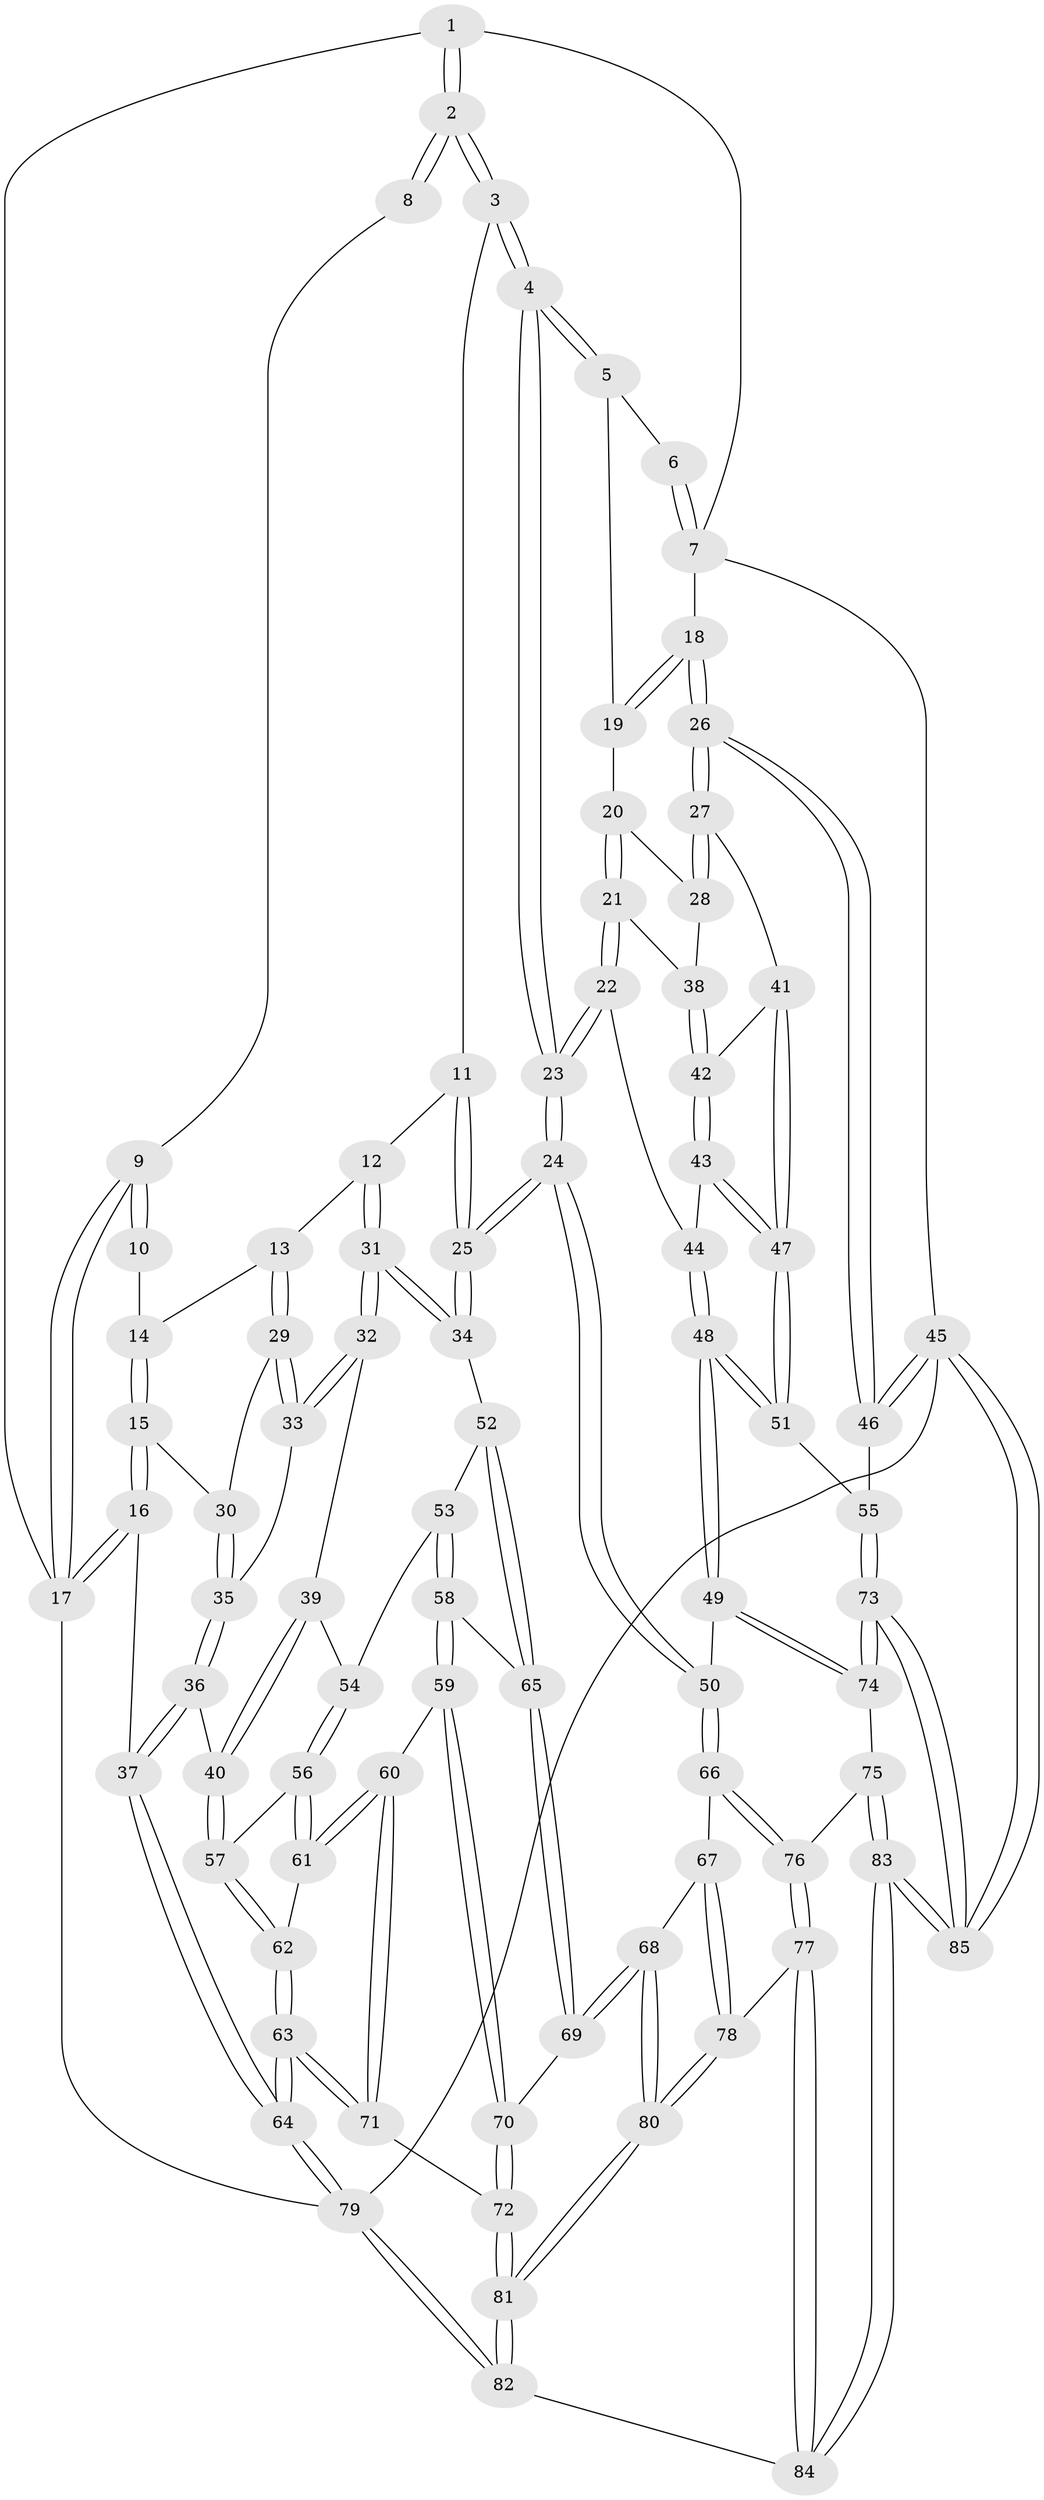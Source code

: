 // Generated by graph-tools (version 1.1) at 2025/03/03/09/25 03:03:24]
// undirected, 85 vertices, 209 edges
graph export_dot {
graph [start="1"]
  node [color=gray90,style=filled];
  1 [pos="+0.9115721222472255+0"];
  2 [pos="+0.5004107812610542+0"];
  3 [pos="+0.5032559534212372+0.016383101970858238"];
  4 [pos="+0.6357487100503746+0.16692537970694662"];
  5 [pos="+0.7343507597528598+0.1799855961966658"];
  6 [pos="+0.8967077171529853+0.07326192745960959"];
  7 [pos="+1+0.21025822105253394"];
  8 [pos="+0.34391383751516696+0"];
  9 [pos="+0+0"];
  10 [pos="+0.10345138181998573+0.11489950754790976"];
  11 [pos="+0.36323193993148717+0.18180360132048862"];
  12 [pos="+0.3338250638435507+0.21343850561352162"];
  13 [pos="+0.32050344915771556+0.21949805434390657"];
  14 [pos="+0.10368636274445242+0.12288343875996437"];
  15 [pos="+0+0.28742891643711976"];
  16 [pos="+0+0.264677343421695"];
  17 [pos="+0+0"];
  18 [pos="+1+0.21445055098791202"];
  19 [pos="+0.8923347351172178+0.25250394361755674"];
  20 [pos="+0.8764914148962468+0.3431748537953704"];
  21 [pos="+0.7414530089984134+0.44923101106261343"];
  22 [pos="+0.6688555453053382+0.44915144741368196"];
  23 [pos="+0.6495118243277636+0.4440112818401067"];
  24 [pos="+0.5668944274319134+0.5344025449445426"];
  25 [pos="+0.5631042197144841+0.5342623548391026"];
  26 [pos="+1+0.4415041405284116"];
  27 [pos="+1+0.47355548190989954"];
  28 [pos="+0.9205564140098283+0.4468041129116378"];
  29 [pos="+0.15475554460456284+0.3493486239194326"];
  30 [pos="+0+0.2946185349259259"];
  31 [pos="+0.4160405266818266+0.5080777835512096"];
  32 [pos="+0.17727557225075133+0.43638312176250477"];
  33 [pos="+0.1676516449886656+0.4080323277605901"];
  34 [pos="+0.43872135933275014+0.5363291613131639"];
  35 [pos="+0.03087925804395755+0.5048432182565767"];
  36 [pos="+0.01364366215915813+0.5996712614089621"];
  37 [pos="+0+0.6497810857117454"];
  38 [pos="+0.8442207778322909+0.48065047348460443"];
  39 [pos="+0.16885862168950772+0.5188200362474027"];
  40 [pos="+0.023563195641877144+0.6004280533149219"];
  41 [pos="+0.9736108123301136+0.5506713372659339"];
  42 [pos="+0.8582974162861309+0.5322937489729103"];
  43 [pos="+0.8552480750605769+0.5733762762331358"];
  44 [pos="+0.746779043239828+0.5420767353920555"];
  45 [pos="+1+1"];
  46 [pos="+1+0.7342532812350995"];
  47 [pos="+0.8715825125139469+0.6886270243216764"];
  48 [pos="+0.8422138508810584+0.7042294641439351"];
  49 [pos="+0.8238499346311385+0.720253750800386"];
  50 [pos="+0.6133193956826584+0.6775787845946568"];
  51 [pos="+0.8711890373057668+0.6900645465631599"];
  52 [pos="+0.4085898946096724+0.5695325982427222"];
  53 [pos="+0.23936721564908423+0.5830533106833136"];
  54 [pos="+0.2032905040887769+0.5728721868338544"];
  55 [pos="+0.9827458383839435+0.7264463650288108"];
  56 [pos="+0.1953752245701314+0.5988213728897331"];
  57 [pos="+0.07744991560660153+0.6518831716634121"];
  58 [pos="+0.2747661675392739+0.6746837179469907"];
  59 [pos="+0.22278038215697937+0.7223449480389885"];
  60 [pos="+0.21125111202144267+0.7196828422823012"];
  61 [pos="+0.17990505107106655+0.6944698134775382"];
  62 [pos="+0.1162544983423278+0.7029929489219621"];
  63 [pos="+0.024944699579151065+0.8675219231118935"];
  64 [pos="+0+1"];
  65 [pos="+0.37676407495527237+0.6645230812651581"];
  66 [pos="+0.5774401100284264+0.7656733967030576"];
  67 [pos="+0.5262131374398433+0.7966456751854362"];
  68 [pos="+0.4177744873864288+0.8414915205728877"];
  69 [pos="+0.3882437449397452+0.8010208739285595"];
  70 [pos="+0.2745629654663794+0.7764410595957012"];
  71 [pos="+0.13309536403313266+0.8654158488592606"];
  72 [pos="+0.18016259182044386+0.8793008649998822"];
  73 [pos="+0.9216289793899279+0.9354915073475777"];
  74 [pos="+0.8133964717273453+0.8223072120780995"];
  75 [pos="+0.7217749329330558+0.8854335595992382"];
  76 [pos="+0.6750056056201341+0.8774651750595303"];
  77 [pos="+0.6062571921746999+0.9626666006346013"];
  78 [pos="+0.5925073083587787+0.9526452497049799"];
  79 [pos="+0+1"];
  80 [pos="+0.4063688516670034+0.8918965842462592"];
  81 [pos="+0.3470672620578434+1"];
  82 [pos="+0.3482327795500855+1"];
  83 [pos="+0.8340340832517134+1"];
  84 [pos="+0.6031711904475451+1"];
  85 [pos="+1+1"];
  1 -- 2;
  1 -- 2;
  1 -- 7;
  1 -- 17;
  2 -- 3;
  2 -- 3;
  2 -- 8;
  2 -- 8;
  3 -- 4;
  3 -- 4;
  3 -- 11;
  4 -- 5;
  4 -- 5;
  4 -- 23;
  4 -- 23;
  5 -- 6;
  5 -- 19;
  6 -- 7;
  6 -- 7;
  7 -- 18;
  7 -- 45;
  8 -- 9;
  9 -- 10;
  9 -- 10;
  9 -- 17;
  9 -- 17;
  10 -- 14;
  11 -- 12;
  11 -- 25;
  11 -- 25;
  12 -- 13;
  12 -- 31;
  12 -- 31;
  13 -- 14;
  13 -- 29;
  13 -- 29;
  14 -- 15;
  14 -- 15;
  15 -- 16;
  15 -- 16;
  15 -- 30;
  16 -- 17;
  16 -- 17;
  16 -- 37;
  17 -- 79;
  18 -- 19;
  18 -- 19;
  18 -- 26;
  18 -- 26;
  19 -- 20;
  20 -- 21;
  20 -- 21;
  20 -- 28;
  21 -- 22;
  21 -- 22;
  21 -- 38;
  22 -- 23;
  22 -- 23;
  22 -- 44;
  23 -- 24;
  23 -- 24;
  24 -- 25;
  24 -- 25;
  24 -- 50;
  24 -- 50;
  25 -- 34;
  25 -- 34;
  26 -- 27;
  26 -- 27;
  26 -- 46;
  26 -- 46;
  27 -- 28;
  27 -- 28;
  27 -- 41;
  28 -- 38;
  29 -- 30;
  29 -- 33;
  29 -- 33;
  30 -- 35;
  30 -- 35;
  31 -- 32;
  31 -- 32;
  31 -- 34;
  31 -- 34;
  32 -- 33;
  32 -- 33;
  32 -- 39;
  33 -- 35;
  34 -- 52;
  35 -- 36;
  35 -- 36;
  36 -- 37;
  36 -- 37;
  36 -- 40;
  37 -- 64;
  37 -- 64;
  38 -- 42;
  38 -- 42;
  39 -- 40;
  39 -- 40;
  39 -- 54;
  40 -- 57;
  40 -- 57;
  41 -- 42;
  41 -- 47;
  41 -- 47;
  42 -- 43;
  42 -- 43;
  43 -- 44;
  43 -- 47;
  43 -- 47;
  44 -- 48;
  44 -- 48;
  45 -- 46;
  45 -- 46;
  45 -- 85;
  45 -- 85;
  45 -- 79;
  46 -- 55;
  47 -- 51;
  47 -- 51;
  48 -- 49;
  48 -- 49;
  48 -- 51;
  48 -- 51;
  49 -- 50;
  49 -- 74;
  49 -- 74;
  50 -- 66;
  50 -- 66;
  51 -- 55;
  52 -- 53;
  52 -- 65;
  52 -- 65;
  53 -- 54;
  53 -- 58;
  53 -- 58;
  54 -- 56;
  54 -- 56;
  55 -- 73;
  55 -- 73;
  56 -- 57;
  56 -- 61;
  56 -- 61;
  57 -- 62;
  57 -- 62;
  58 -- 59;
  58 -- 59;
  58 -- 65;
  59 -- 60;
  59 -- 70;
  59 -- 70;
  60 -- 61;
  60 -- 61;
  60 -- 71;
  60 -- 71;
  61 -- 62;
  62 -- 63;
  62 -- 63;
  63 -- 64;
  63 -- 64;
  63 -- 71;
  63 -- 71;
  64 -- 79;
  64 -- 79;
  65 -- 69;
  65 -- 69;
  66 -- 67;
  66 -- 76;
  66 -- 76;
  67 -- 68;
  67 -- 78;
  67 -- 78;
  68 -- 69;
  68 -- 69;
  68 -- 80;
  68 -- 80;
  69 -- 70;
  70 -- 72;
  70 -- 72;
  71 -- 72;
  72 -- 81;
  72 -- 81;
  73 -- 74;
  73 -- 74;
  73 -- 85;
  73 -- 85;
  74 -- 75;
  75 -- 76;
  75 -- 83;
  75 -- 83;
  76 -- 77;
  76 -- 77;
  77 -- 78;
  77 -- 84;
  77 -- 84;
  78 -- 80;
  78 -- 80;
  79 -- 82;
  79 -- 82;
  80 -- 81;
  80 -- 81;
  81 -- 82;
  81 -- 82;
  82 -- 84;
  83 -- 84;
  83 -- 84;
  83 -- 85;
  83 -- 85;
}
